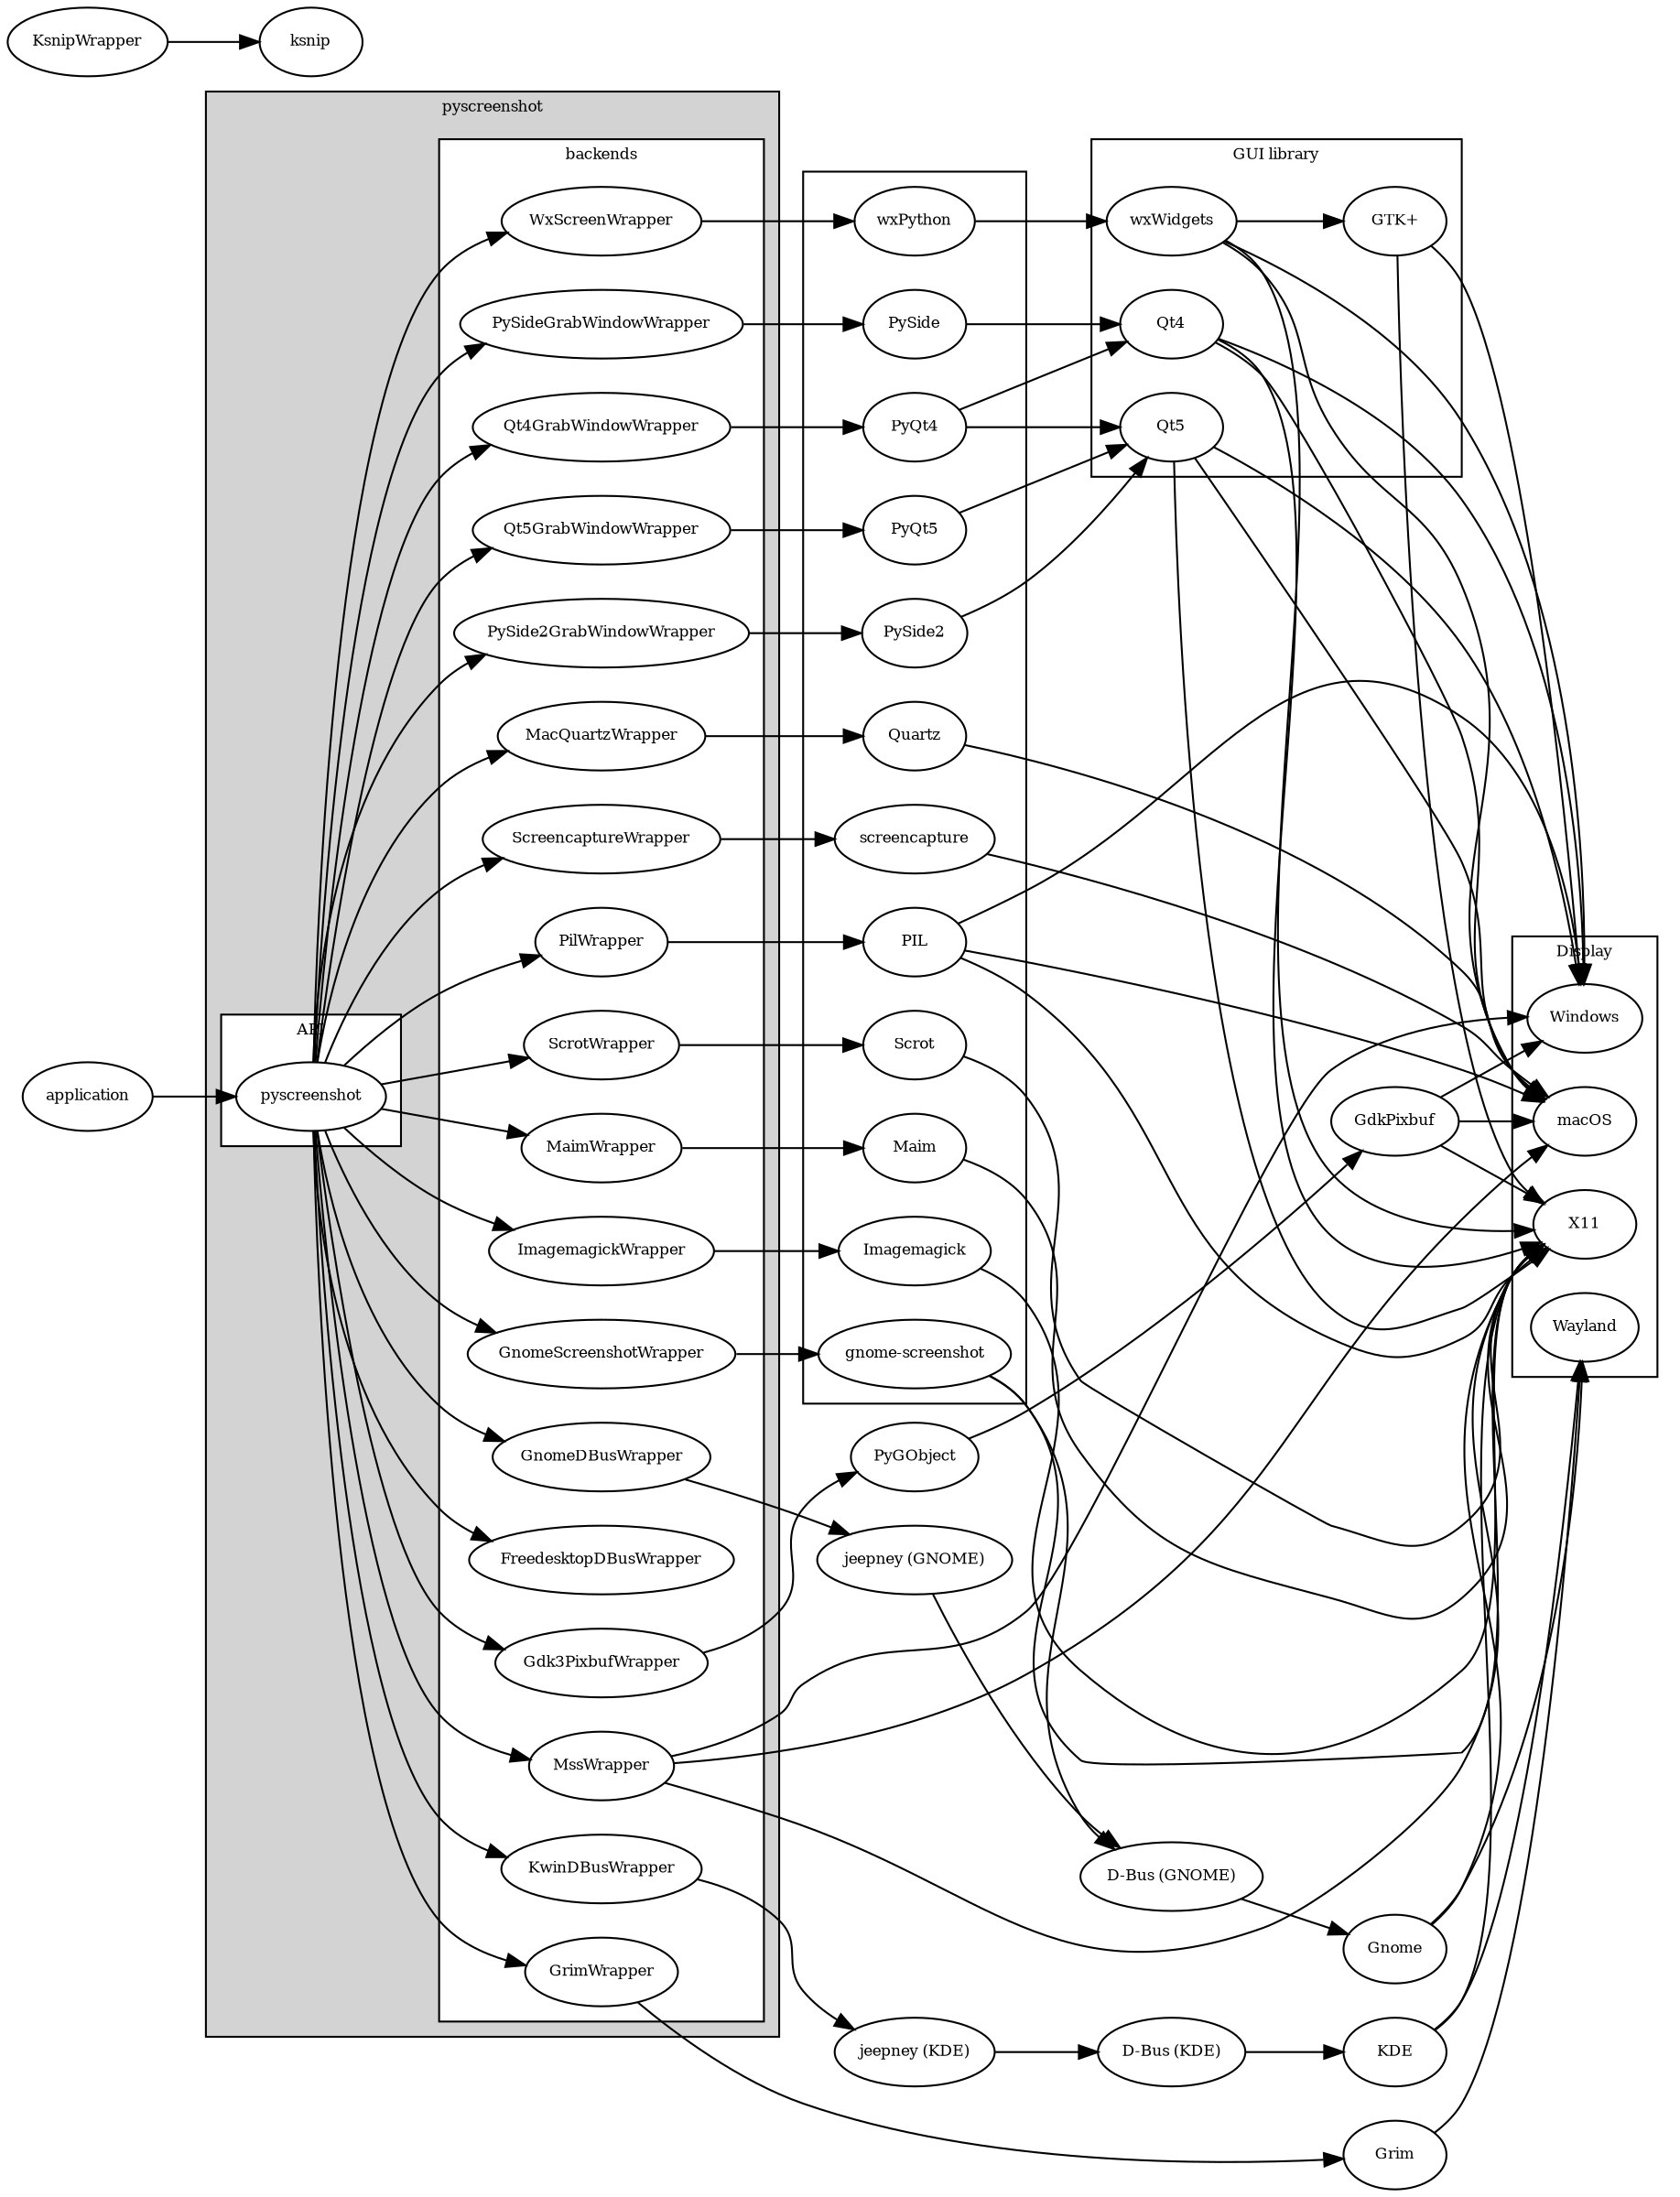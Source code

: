 digraph G {
    rankdir=LR;
    node [fontsize=8];
    fontsize=8;

    subgraph cluster_0 {
        label = "pyscreenshot";
        style=filled;
        fillcolor=lightgrey;
        subgraph cluster_1 {
            label = "API";
            style=filled;
            fillcolor=white;

            pyscreenshot;
        }
        subgraph cluster_2 {
            style=filled;
            fillcolor=white;
            label = "backends";

            pyscreenshot -> Qt4GrabWindowWrapper;
            pyscreenshot -> Qt5GrabWindowWrapper;
            pyscreenshot -> PySideGrabWindowWrapper;
            pyscreenshot -> PySide2GrabWindowWrapper;
            pyscreenshot -> PilWrapper;
            pyscreenshot -> ImagemagickWrapper;
            pyscreenshot -> WxScreenWrapper;
            pyscreenshot -> ScrotWrapper;
            pyscreenshot -> MaimWrapper;
            pyscreenshot -> MacQuartzWrapper
            pyscreenshot -> ScreencaptureWrapper
            pyscreenshot -> Gdk3PixbufWrapper
            pyscreenshot -> GnomeScreenshotWrapper
            pyscreenshot -> FreedesktopDBusWrapper
            pyscreenshot -> GnomeDBusWrapper
            pyscreenshot -> KwinDBusWrapper
            pyscreenshot -> MssWrapper
            pyscreenshot -> GrimWrapper;
        }
    }
    subgraph cluster_3 {
        PIL;
        wxPython;
        PyQt4;
        PyQt5;
        PySide;
        PySide2;
        screencapture;
        Quartz;
        Scrot;
        Maim;
        Imagemagick;
        "gnome-screenshot";
    }
    subgraph cluster_4 {
        label = "GUI library";
        Qt4;
        Qt5;
        wxWidgets;
        "GTK+";
    }
    subgraph cluster_5 {
        label = "Display";
        Windows;
        macOS;
        X11;
        Wayland;
    }
    Qt4GrabWindowWrapper -> PyQt4 -> Qt4;
    PyQt4 -> Qt5;
    Qt5GrabWindowWrapper -> PyQt5 -> Qt5;
    PySideGrabWindowWrapper -> PySide -> Qt4;
    PySide2GrabWindowWrapper -> PySide2 -> Qt5;

    Qt4 -> macOS;
    Qt4 -> Windows;
    Qt4 -> X11;
    Qt5 -> macOS;
    Qt5 -> Windows;
    Qt5 -> X11;

    PilWrapper -> PIL -> Windows;
    PIL -> macOS;
    PIL -> X11;
    ImagemagickWrapper -> Imagemagick -> X11;
    ScrotWrapper -> Scrot -> X11;
    KsnipWrapper -> ksnip;
    MaimWrapper -> Maim -> X11;

    Gnome -> Wayland;
    Gnome -> X11;
    KDE -> Wayland;
    KDE -> X11;

    "D-Bus (GNOME)" -> Gnome;
    "D-Bus (KDE)" -> KDE;

    "jeepney (GNOME)"-> "D-Bus (GNOME)";
    "jeepney (KDE)"-> "D-Bus (KDE)";

    GnomeScreenshotWrapper -> "gnome-screenshot";
    "gnome-screenshot" -> X11;
    "gnome-screenshot" -> "D-Bus (GNOME)";

    GnomeDBusWrapper -> "jeepney (GNOME)";
    KwinDBusWrapper -> "jeepney (KDE)";

    //"GTK+" -> macOS;
    "GTK+" -> Windows;
    "GTK+" -> X11;

    Gdk3PixbufWrapper -> PyGObject -> GdkPixbuf;
    GdkPixbuf -> macOS;
    GdkPixbuf -> Windows;
    GdkPixbuf -> X11;

    WxScreenWrapper -> wxPython -> wxWidgets;
    wxWidgets -> "GTK+";
    wxWidgets -> macOS;
    wxWidgets -> Windows;
    wxWidgets -> X11;

    MacQuartzWrapper -> Quartz -> macOS;
    ScreencaptureWrapper -> screencapture -> macOS;

    MssWrapper -> X11;
    MssWrapper -> macOS;
    MssWrapper -> Windows;

    GrimWrapper -> Grim -> Wayland

    application -> pyscreenshot;

}

